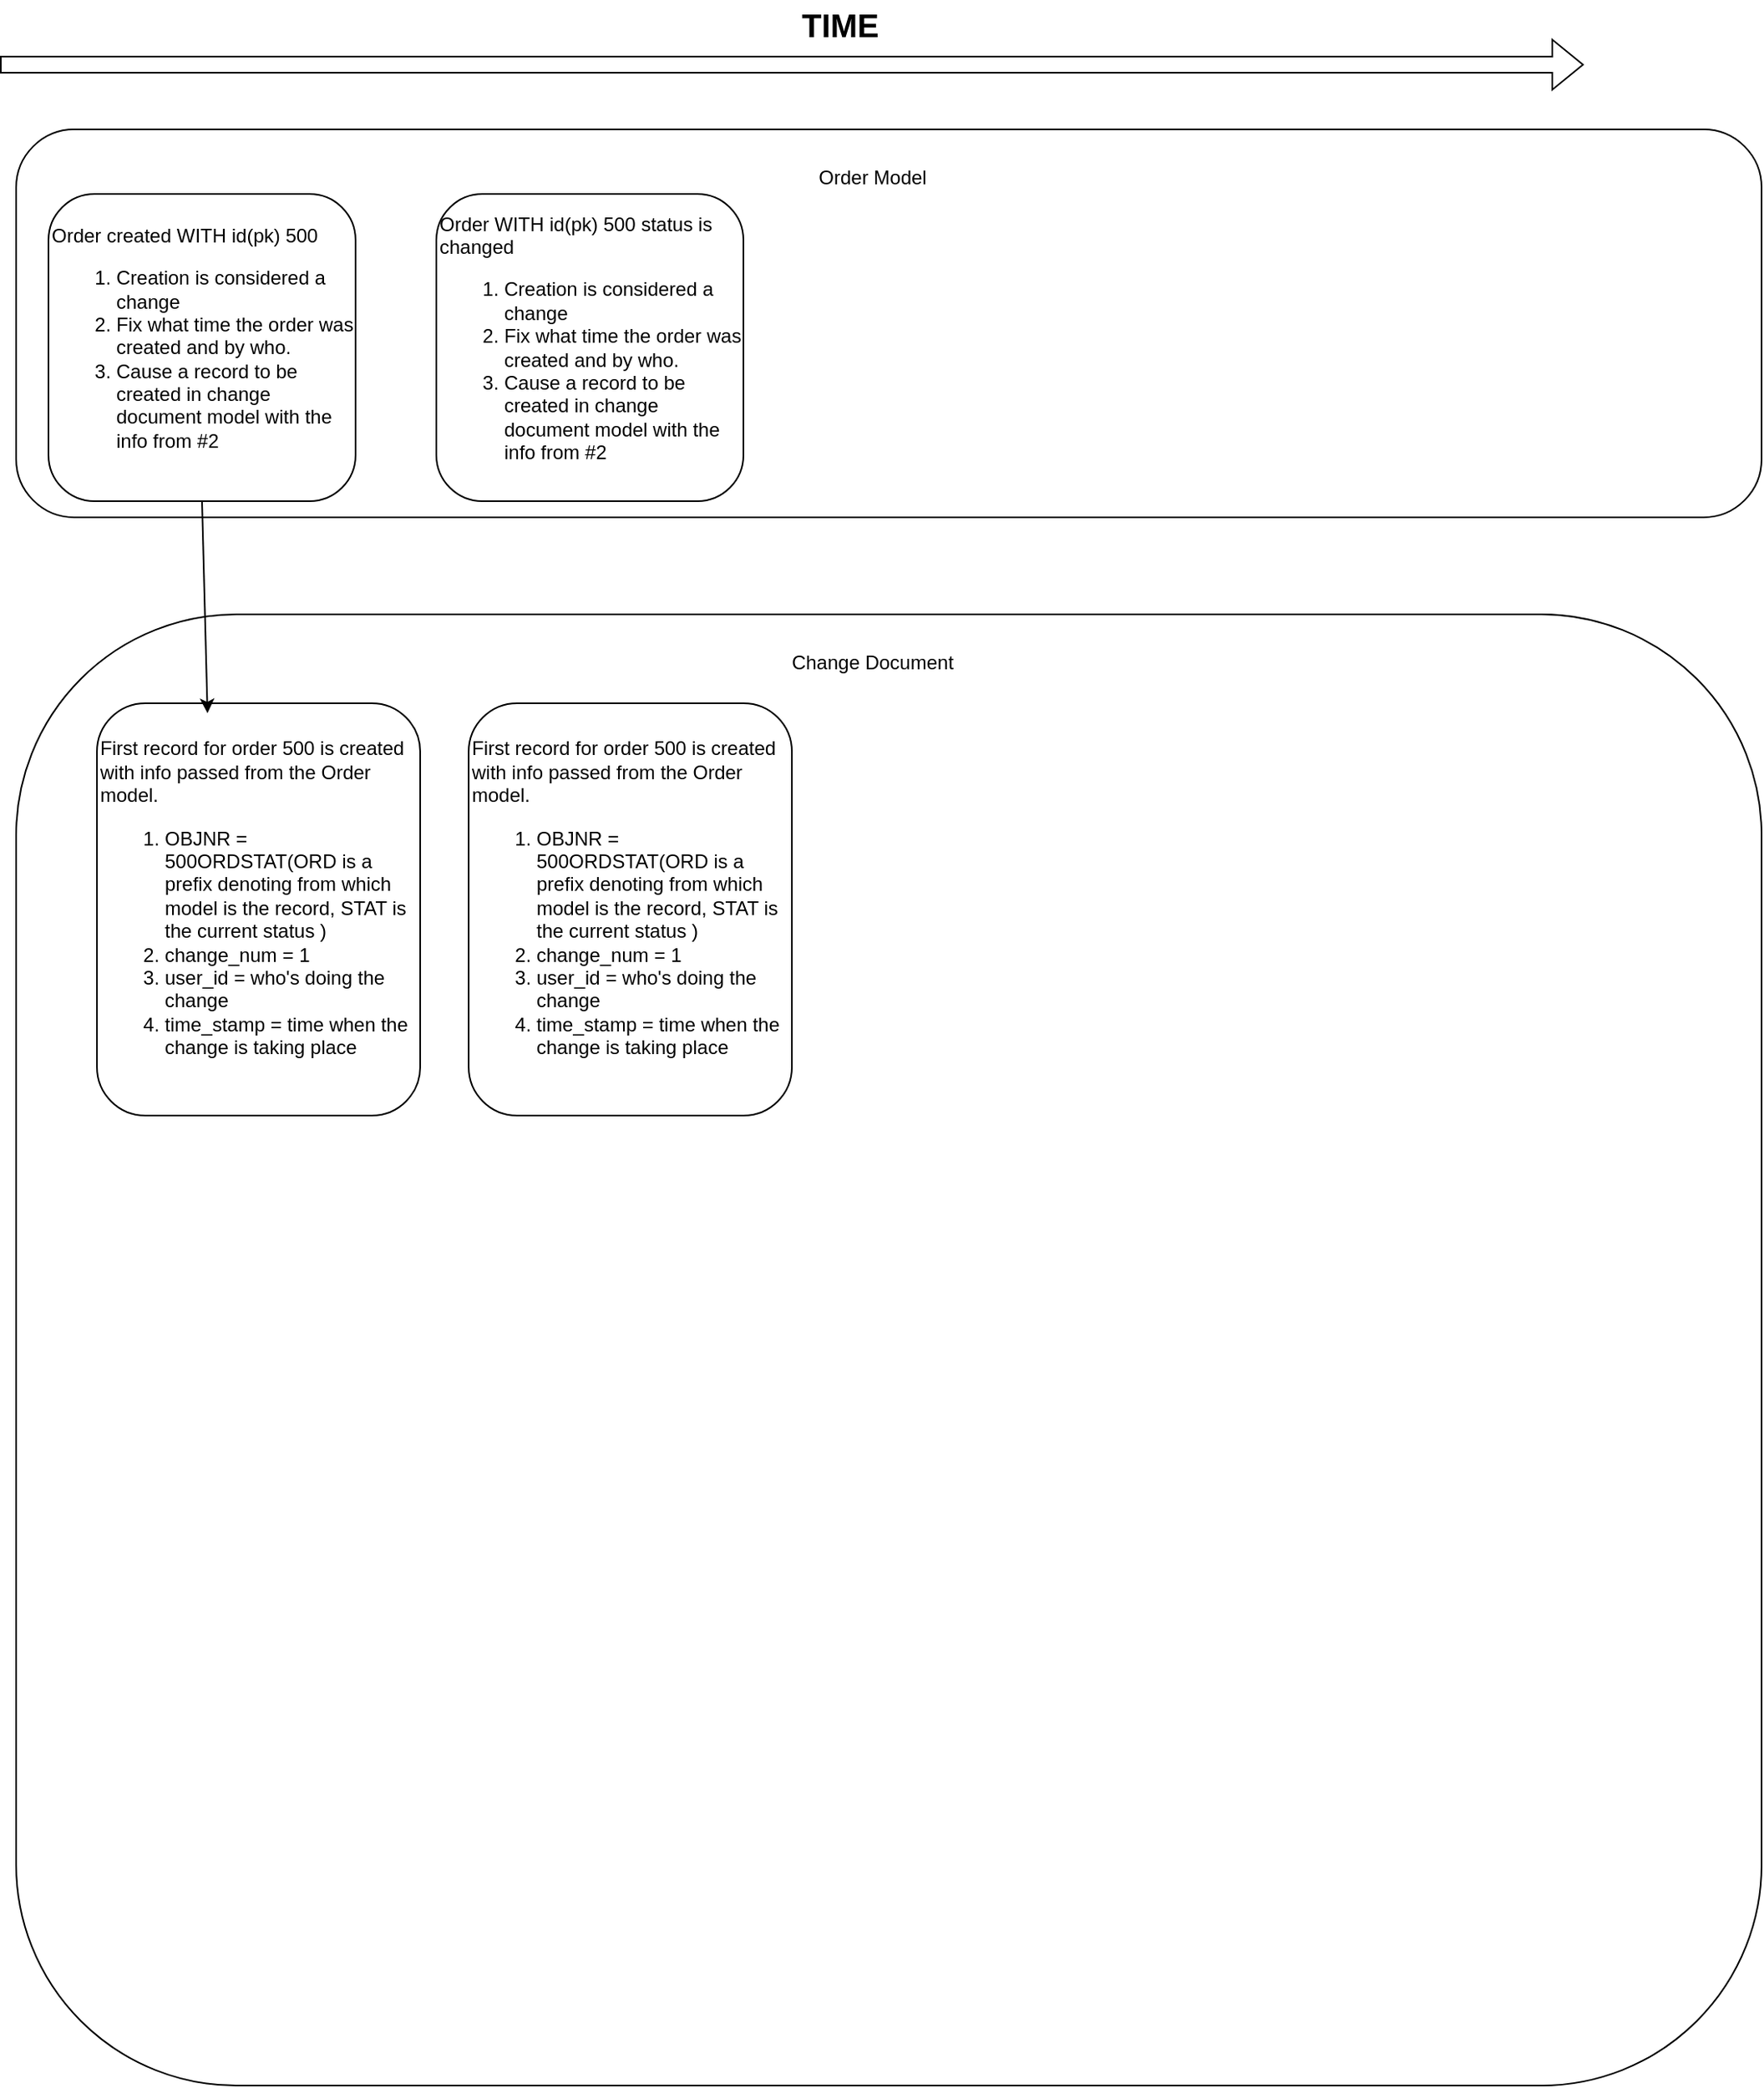 <mxfile version="22.0.4" type="github">
  <diagram name="Страница — 1" id="1TyWfaTwufxP09soL2rn">
    <mxGraphModel dx="1434" dy="790" grid="1" gridSize="10" guides="1" tooltips="1" connect="1" arrows="1" fold="1" page="1" pageScale="1" pageWidth="1169" pageHeight="827" math="0" shadow="0">
      <root>
        <mxCell id="0" />
        <mxCell id="1" parent="0" />
        <mxCell id="qO7vztj5GkXDfMirmUgg-4" value="" style="rounded=1;whiteSpace=wrap;html=1;" parent="1" vertex="1">
          <mxGeometry x="50" y="420" width="1080" height="240" as="geometry" />
        </mxCell>
        <mxCell id="qO7vztj5GkXDfMirmUgg-1" value="Order created WITH id(pk) 500&lt;br&gt;&lt;ol&gt;&lt;li&gt;&lt;span style=&quot;background-color: initial;&quot;&gt;Creation is considered a change&lt;/span&gt;&lt;/li&gt;&lt;li&gt;&lt;span style=&quot;background-color: initial;&quot;&gt;Fix what time the order was created and by who.&lt;/span&gt;&lt;/li&gt;&lt;li&gt;&lt;span style=&quot;background-color: initial;&quot;&gt;Cause a record to be created in change document model with the info from #2&lt;/span&gt;&lt;/li&gt;&lt;/ol&gt;" style="rounded=1;whiteSpace=wrap;html=1;align=left;" parent="1" vertex="1">
          <mxGeometry x="70" y="460" width="190" height="190" as="geometry" />
        </mxCell>
        <mxCell id="qO7vztj5GkXDfMirmUgg-2" value="" style="shape=flexArrow;endArrow=classic;html=1;rounded=0;" parent="1" edge="1">
          <mxGeometry width="50" height="50" relative="1" as="geometry">
            <mxPoint x="40" y="380" as="sourcePoint" />
            <mxPoint x="1020" y="380" as="targetPoint" />
          </mxGeometry>
        </mxCell>
        <mxCell id="qO7vztj5GkXDfMirmUgg-3" value="&lt;b&gt;&lt;font style=&quot;font-size: 20px;&quot;&gt;TIME&lt;/font&gt;&lt;/b&gt;" style="text;html=1;strokeColor=none;fillColor=none;align=center;verticalAlign=middle;whiteSpace=wrap;rounded=0;" parent="1" vertex="1">
          <mxGeometry x="390" y="340" width="340" height="30" as="geometry" />
        </mxCell>
        <mxCell id="qO7vztj5GkXDfMirmUgg-5" value="Order Model" style="text;html=1;strokeColor=none;fillColor=none;align=center;verticalAlign=middle;whiteSpace=wrap;rounded=0;" parent="1" vertex="1">
          <mxGeometry x="510" y="430" width="140" height="40" as="geometry" />
        </mxCell>
        <mxCell id="qO7vztj5GkXDfMirmUgg-6" value="" style="rounded=1;whiteSpace=wrap;html=1;" parent="1" vertex="1">
          <mxGeometry x="50" y="720" width="1080" height="910" as="geometry" />
        </mxCell>
        <mxCell id="qO7vztj5GkXDfMirmUgg-7" value="Change Document" style="text;html=1;strokeColor=none;fillColor=none;align=center;verticalAlign=middle;whiteSpace=wrap;rounded=0;" parent="1" vertex="1">
          <mxGeometry x="510" y="730" width="140" height="40" as="geometry" />
        </mxCell>
        <mxCell id="qO7vztj5GkXDfMirmUgg-9" value="&lt;br&gt;First record for order 500 is created with info passed from the Order model.&lt;br&gt;&lt;ol&gt;&lt;li&gt;OBJNR = 500ORDSTAT(ORD is a prefix denoting from which model is the record, STAT is the current status )&lt;/li&gt;&lt;li&gt;change_num = 1&lt;/li&gt;&lt;li&gt;user_id = who&#39;s doing the change&lt;/li&gt;&lt;li&gt;time_stamp = time when the change is taking place&amp;nbsp;&lt;/li&gt;&lt;/ol&gt;" style="rounded=1;whiteSpace=wrap;html=1;align=left;verticalAlign=top;" parent="1" vertex="1">
          <mxGeometry x="100" y="775" width="200" height="255" as="geometry" />
        </mxCell>
        <mxCell id="qO7vztj5GkXDfMirmUgg-10" value="" style="endArrow=classic;html=1;rounded=0;exitX=0.5;exitY=1;exitDx=0;exitDy=0;entryX=0.342;entryY=0.024;entryDx=0;entryDy=0;entryPerimeter=0;" parent="1" source="qO7vztj5GkXDfMirmUgg-1" target="qO7vztj5GkXDfMirmUgg-9" edge="1">
          <mxGeometry width="50" height="50" relative="1" as="geometry">
            <mxPoint x="390" y="660" as="sourcePoint" />
            <mxPoint x="160" y="770" as="targetPoint" />
          </mxGeometry>
        </mxCell>
        <mxCell id="qO7vztj5GkXDfMirmUgg-11" value="Order WITH id(pk) 500 status is changed&lt;br&gt;&lt;ol&gt;&lt;li&gt;&lt;span style=&quot;background-color: initial;&quot;&gt;Creation is considered a change&lt;/span&gt;&lt;/li&gt;&lt;li&gt;&lt;span style=&quot;background-color: initial;&quot;&gt;Fix what time the order was created and by who.&lt;/span&gt;&lt;/li&gt;&lt;li&gt;&lt;span style=&quot;background-color: initial;&quot;&gt;Cause a record to be created in change document model with the info from #2&lt;/span&gt;&lt;/li&gt;&lt;/ol&gt;" style="rounded=1;whiteSpace=wrap;html=1;align=left;" parent="1" vertex="1">
          <mxGeometry x="310" y="460" width="190" height="190" as="geometry" />
        </mxCell>
        <mxCell id="qO7vztj5GkXDfMirmUgg-12" value="&lt;br&gt;First record for order 500 is created with info passed from the Order model.&lt;br&gt;&lt;ol&gt;&lt;li&gt;OBJNR = 500ORDSTAT(ORD is a prefix denoting from which model is the record, STAT is the current status )&lt;/li&gt;&lt;li&gt;change_num = 1&lt;/li&gt;&lt;li&gt;user_id = who&#39;s doing the change&lt;/li&gt;&lt;li&gt;time_stamp = time when the change is taking place&amp;nbsp;&lt;/li&gt;&lt;/ol&gt;" style="rounded=1;whiteSpace=wrap;html=1;align=left;verticalAlign=top;" parent="1" vertex="1">
          <mxGeometry x="330" y="775" width="200" height="255" as="geometry" />
        </mxCell>
      </root>
    </mxGraphModel>
  </diagram>
</mxfile>
